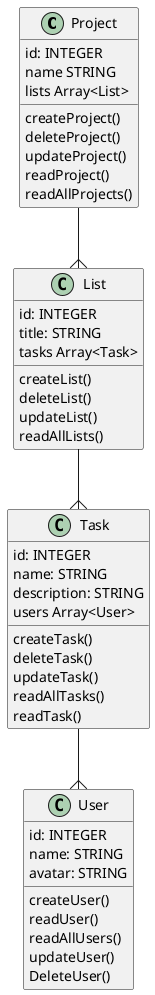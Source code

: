 @startuml

class Project {
    id: INTEGER
    name STRING
    lists Array<List>
    createProject()
    deleteProject()
    updateProject()
    readProject()
    readAllProjects()

}
class List {
    id: INTEGER
    title: STRING
    tasks Array<Task>
    createList()
    deleteList()
    updateList()
    readAllLists()

}

class Task {
    id: INTEGER
    name: STRING
    description: STRING
    users Array<User>
    createTask()
    deleteTask()
    updateTask()
    readAllTasks()
    readTask()
}

class User {
    id: INTEGER
    name: STRING
    avatar: STRING
    createUser()
    readUser()
    readAllUsers()
    updateUser()
    DeleteUser()
}
Project--{List
List--{Task

Task--{User
@enduml
